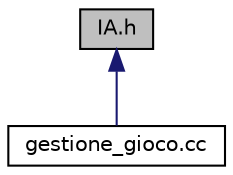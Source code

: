 digraph "IA.h"
{
  edge [fontname="Helvetica",fontsize="10",labelfontname="Helvetica",labelfontsize="10"];
  node [fontname="Helvetica",fontsize="10",shape=record];
  Node1 [label="IA.h",height=0.2,width=0.4,color="black", fillcolor="grey75", style="filled", fontcolor="black"];
  Node1 -> Node2 [dir="back",color="midnightblue",fontsize="10",style="solid",fontname="Helvetica"];
  Node2 [label="gestione_gioco.cc",height=0.2,width=0.4,color="black", fillcolor="white", style="filled",URL="$gestione__gioco_8cc.html",tooltip="File contenente il modulo Gestione gioco. "];
}

